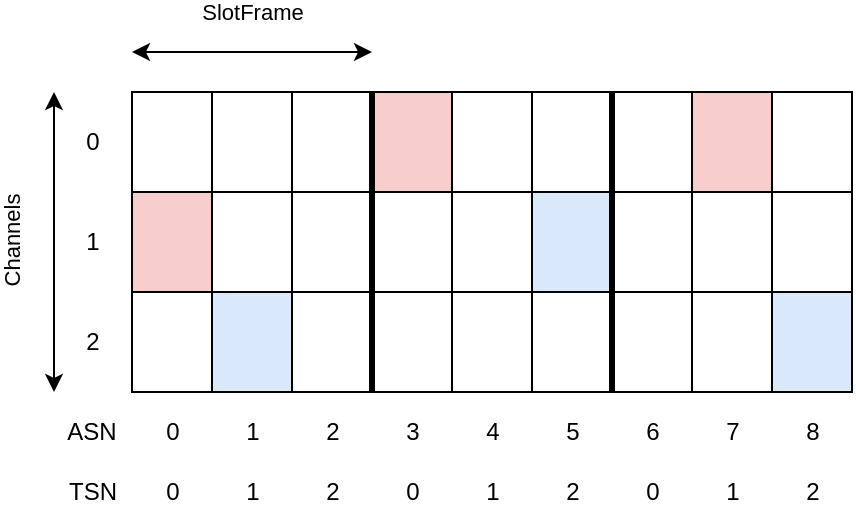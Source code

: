 <mxfile version="14.6.13" type="device"><diagram id="gU6ERCzoiFyhFFedHRuM" name="Page-1"><mxGraphModel dx="981" dy="563" grid="1" gridSize="10" guides="1" tooltips="1" connect="1" arrows="1" fold="1" page="1" pageScale="1" pageWidth="827" pageHeight="1169" math="0" shadow="0"><root><mxCell id="0"/><mxCell id="1" parent="0"/><mxCell id="VPoy2C18B4J5OdU8af74-1" value="" style="rounded=0;whiteSpace=wrap;html=1;" vertex="1" parent="1"><mxGeometry x="120" y="240" width="40" height="50" as="geometry"/></mxCell><mxCell id="VPoy2C18B4J5OdU8af74-2" value="" style="rounded=0;whiteSpace=wrap;html=1;" vertex="1" parent="1"><mxGeometry x="160" y="240" width="40" height="50" as="geometry"/></mxCell><mxCell id="VPoy2C18B4J5OdU8af74-3" value="" style="rounded=0;whiteSpace=wrap;html=1;" vertex="1" parent="1"><mxGeometry x="200" y="240" width="40" height="50" as="geometry"/></mxCell><mxCell id="VPoy2C18B4J5OdU8af74-4" value="" style="rounded=0;whiteSpace=wrap;html=1;fillColor=#f8cecc;" vertex="1" parent="1"><mxGeometry x="240" y="240" width="40" height="50" as="geometry"/></mxCell><mxCell id="VPoy2C18B4J5OdU8af74-5" value="" style="rounded=0;whiteSpace=wrap;html=1;" vertex="1" parent="1"><mxGeometry x="280" y="240" width="40" height="50" as="geometry"/></mxCell><mxCell id="VPoy2C18B4J5OdU8af74-6" value="" style="rounded=0;whiteSpace=wrap;html=1;" vertex="1" parent="1"><mxGeometry x="320" y="240" width="40" height="50" as="geometry"/></mxCell><mxCell id="VPoy2C18B4J5OdU8af74-7" value="" style="rounded=0;whiteSpace=wrap;html=1;" vertex="1" parent="1"><mxGeometry x="360" y="240" width="40" height="50" as="geometry"/></mxCell><mxCell id="VPoy2C18B4J5OdU8af74-8" value="" style="rounded=0;whiteSpace=wrap;html=1;fillColor=#f8cecc;" vertex="1" parent="1"><mxGeometry x="400" y="240" width="40" height="50" as="geometry"/></mxCell><mxCell id="VPoy2C18B4J5OdU8af74-9" value="" style="rounded=0;whiteSpace=wrap;html=1;" vertex="1" parent="1"><mxGeometry x="440" y="240" width="40" height="50" as="geometry"/></mxCell><mxCell id="VPoy2C18B4J5OdU8af74-11" value="" style="rounded=0;whiteSpace=wrap;html=1;fillColor=#f8cecc;" vertex="1" parent="1"><mxGeometry x="120" y="290" width="40" height="50" as="geometry"/></mxCell><mxCell id="VPoy2C18B4J5OdU8af74-12" value="" style="rounded=0;whiteSpace=wrap;html=1;" vertex="1" parent="1"><mxGeometry x="160" y="290" width="40" height="50" as="geometry"/></mxCell><mxCell id="VPoy2C18B4J5OdU8af74-13" value="" style="rounded=0;whiteSpace=wrap;html=1;" vertex="1" parent="1"><mxGeometry x="200" y="290" width="40" height="50" as="geometry"/></mxCell><mxCell id="VPoy2C18B4J5OdU8af74-14" value="" style="rounded=0;whiteSpace=wrap;html=1;" vertex="1" parent="1"><mxGeometry x="240" y="290" width="40" height="50" as="geometry"/></mxCell><mxCell id="VPoy2C18B4J5OdU8af74-15" value="" style="rounded=0;whiteSpace=wrap;html=1;" vertex="1" parent="1"><mxGeometry x="280" y="290" width="40" height="50" as="geometry"/></mxCell><mxCell id="VPoy2C18B4J5OdU8af74-16" value="" style="rounded=0;whiteSpace=wrap;html=1;fillColor=#dae8fc;" vertex="1" parent="1"><mxGeometry x="320" y="290" width="40" height="50" as="geometry"/></mxCell><mxCell id="VPoy2C18B4J5OdU8af74-17" value="" style="rounded=0;whiteSpace=wrap;html=1;" vertex="1" parent="1"><mxGeometry x="360" y="290" width="40" height="50" as="geometry"/></mxCell><mxCell id="VPoy2C18B4J5OdU8af74-18" value="" style="rounded=0;whiteSpace=wrap;html=1;" vertex="1" parent="1"><mxGeometry x="400" y="290" width="40" height="50" as="geometry"/></mxCell><mxCell id="VPoy2C18B4J5OdU8af74-19" value="" style="rounded=0;whiteSpace=wrap;html=1;" vertex="1" parent="1"><mxGeometry x="440" y="290" width="40" height="50" as="geometry"/></mxCell><mxCell id="VPoy2C18B4J5OdU8af74-20" value="" style="rounded=0;whiteSpace=wrap;html=1;" vertex="1" parent="1"><mxGeometry x="120" y="340" width="40" height="50" as="geometry"/></mxCell><mxCell id="VPoy2C18B4J5OdU8af74-21" value="" style="rounded=0;whiteSpace=wrap;html=1;fillColor=#dae8fc;" vertex="1" parent="1"><mxGeometry x="160" y="340" width="40" height="50" as="geometry"/></mxCell><mxCell id="VPoy2C18B4J5OdU8af74-22" value="" style="rounded=0;whiteSpace=wrap;html=1;" vertex="1" parent="1"><mxGeometry x="200" y="340" width="40" height="50" as="geometry"/></mxCell><mxCell id="VPoy2C18B4J5OdU8af74-23" value="" style="rounded=0;whiteSpace=wrap;html=1;" vertex="1" parent="1"><mxGeometry x="240" y="340" width="40" height="50" as="geometry"/></mxCell><mxCell id="VPoy2C18B4J5OdU8af74-24" value="" style="rounded=0;whiteSpace=wrap;html=1;" vertex="1" parent="1"><mxGeometry x="280" y="340" width="40" height="50" as="geometry"/></mxCell><mxCell id="VPoy2C18B4J5OdU8af74-25" value="" style="rounded=0;whiteSpace=wrap;html=1;" vertex="1" parent="1"><mxGeometry x="320" y="340" width="40" height="50" as="geometry"/></mxCell><mxCell id="VPoy2C18B4J5OdU8af74-26" value="" style="rounded=0;whiteSpace=wrap;html=1;" vertex="1" parent="1"><mxGeometry x="360" y="340" width="40" height="50" as="geometry"/></mxCell><mxCell id="VPoy2C18B4J5OdU8af74-27" value="" style="rounded=0;whiteSpace=wrap;html=1;" vertex="1" parent="1"><mxGeometry x="400" y="340" width="40" height="50" as="geometry"/></mxCell><mxCell id="VPoy2C18B4J5OdU8af74-28" value="" style="rounded=0;whiteSpace=wrap;html=1;fillColor=#dae8fc;" vertex="1" parent="1"><mxGeometry x="440" y="340" width="40" height="50" as="geometry"/></mxCell><mxCell id="VPoy2C18B4J5OdU8af74-29" value="" style="endArrow=classic;startArrow=classic;html=1;" edge="1" parent="1"><mxGeometry width="50" height="50" relative="1" as="geometry"><mxPoint x="120" y="220" as="sourcePoint"/><mxPoint x="240" y="220" as="targetPoint"/></mxGeometry></mxCell><mxCell id="VPoy2C18B4J5OdU8af74-30" value="SlotFrame" style="edgeLabel;html=1;align=center;verticalAlign=middle;resizable=0;points=[];" vertex="1" connectable="0" parent="VPoy2C18B4J5OdU8af74-29"><mxGeometry x="0.167" y="-1" relative="1" as="geometry"><mxPoint x="-10" y="-21" as="offset"/></mxGeometry></mxCell><mxCell id="VPoy2C18B4J5OdU8af74-31" value="" style="endArrow=classic;startArrow=classic;html=1;" edge="1" parent="1"><mxGeometry width="50" height="50" relative="1" as="geometry"><mxPoint x="81" y="240" as="sourcePoint"/><mxPoint x="81" y="390" as="targetPoint"/></mxGeometry></mxCell><mxCell id="VPoy2C18B4J5OdU8af74-32" value="Channels" style="edgeLabel;html=1;align=center;verticalAlign=middle;resizable=0;points=[];rotation=-90;" vertex="1" connectable="0" parent="VPoy2C18B4J5OdU8af74-31"><mxGeometry x="0.167" y="-1" relative="1" as="geometry"><mxPoint x="-20" y="-13" as="offset"/></mxGeometry></mxCell><mxCell id="VPoy2C18B4J5OdU8af74-34" value="1" style="text;html=1;align=center;verticalAlign=middle;resizable=0;points=[];autosize=1;strokeColor=none;" vertex="1" parent="1"><mxGeometry x="170" y="400" width="20" height="20" as="geometry"/></mxCell><mxCell id="VPoy2C18B4J5OdU8af74-35" value="2" style="text;html=1;align=center;verticalAlign=middle;resizable=0;points=[];autosize=1;strokeColor=none;" vertex="1" parent="1"><mxGeometry x="210" y="400" width="20" height="20" as="geometry"/></mxCell><mxCell id="VPoy2C18B4J5OdU8af74-36" value="3" style="text;html=1;align=center;verticalAlign=middle;resizable=0;points=[];autosize=1;strokeColor=none;" vertex="1" parent="1"><mxGeometry x="250" y="400" width="20" height="20" as="geometry"/></mxCell><mxCell id="VPoy2C18B4J5OdU8af74-37" value="4" style="text;html=1;align=center;verticalAlign=middle;resizable=0;points=[];autosize=1;strokeColor=none;" vertex="1" parent="1"><mxGeometry x="290" y="400" width="20" height="20" as="geometry"/></mxCell><mxCell id="VPoy2C18B4J5OdU8af74-38" value="5" style="text;html=1;align=center;verticalAlign=middle;resizable=0;points=[];autosize=1;strokeColor=none;" vertex="1" parent="1"><mxGeometry x="330" y="400" width="20" height="20" as="geometry"/></mxCell><mxCell id="VPoy2C18B4J5OdU8af74-39" value="6" style="text;html=1;align=center;verticalAlign=middle;resizable=0;points=[];autosize=1;strokeColor=none;" vertex="1" parent="1"><mxGeometry x="370" y="400" width="20" height="20" as="geometry"/></mxCell><mxCell id="VPoy2C18B4J5OdU8af74-40" value="7" style="text;html=1;align=center;verticalAlign=middle;resizable=0;points=[];autosize=1;strokeColor=none;" vertex="1" parent="1"><mxGeometry x="410" y="400" width="20" height="20" as="geometry"/></mxCell><mxCell id="VPoy2C18B4J5OdU8af74-41" value="8" style="text;html=1;align=center;verticalAlign=middle;resizable=0;points=[];autosize=1;strokeColor=none;" vertex="1" parent="1"><mxGeometry x="450" y="400" width="20" height="20" as="geometry"/></mxCell><mxCell id="VPoy2C18B4J5OdU8af74-42" value="0" style="text;html=1;align=center;verticalAlign=middle;resizable=0;points=[];autosize=1;strokeColor=none;" vertex="1" parent="1"><mxGeometry x="130" y="400" width="20" height="20" as="geometry"/></mxCell><mxCell id="VPoy2C18B4J5OdU8af74-46" value="1" style="text;html=1;align=center;verticalAlign=middle;resizable=0;points=[];autosize=1;strokeColor=none;" vertex="1" parent="1"><mxGeometry x="170" y="430" width="20" height="20" as="geometry"/></mxCell><mxCell id="VPoy2C18B4J5OdU8af74-47" value="2" style="text;html=1;align=center;verticalAlign=middle;resizable=0;points=[];autosize=1;strokeColor=none;" vertex="1" parent="1"><mxGeometry x="210" y="430" width="20" height="20" as="geometry"/></mxCell><mxCell id="VPoy2C18B4J5OdU8af74-48" value="0" style="text;html=1;align=center;verticalAlign=middle;resizable=0;points=[];autosize=1;strokeColor=none;" vertex="1" parent="1"><mxGeometry x="130" y="430" width="20" height="20" as="geometry"/></mxCell><mxCell id="VPoy2C18B4J5OdU8af74-49" value="1" style="text;html=1;align=center;verticalAlign=middle;resizable=0;points=[];autosize=1;strokeColor=none;" vertex="1" parent="1"><mxGeometry x="290" y="430" width="20" height="20" as="geometry"/></mxCell><mxCell id="VPoy2C18B4J5OdU8af74-50" value="2" style="text;html=1;align=center;verticalAlign=middle;resizable=0;points=[];autosize=1;strokeColor=none;" vertex="1" parent="1"><mxGeometry x="330" y="430" width="20" height="20" as="geometry"/></mxCell><mxCell id="VPoy2C18B4J5OdU8af74-51" value="0" style="text;html=1;align=center;verticalAlign=middle;resizable=0;points=[];autosize=1;strokeColor=none;" vertex="1" parent="1"><mxGeometry x="250" y="430" width="20" height="20" as="geometry"/></mxCell><mxCell id="VPoy2C18B4J5OdU8af74-52" value="1" style="text;html=1;align=center;verticalAlign=middle;resizable=0;points=[];autosize=1;strokeColor=none;" vertex="1" parent="1"><mxGeometry x="410" y="430" width="20" height="20" as="geometry"/></mxCell><mxCell id="VPoy2C18B4J5OdU8af74-53" value="2" style="text;html=1;align=center;verticalAlign=middle;resizable=0;points=[];autosize=1;strokeColor=none;" vertex="1" parent="1"><mxGeometry x="450" y="430" width="20" height="20" as="geometry"/></mxCell><mxCell id="VPoy2C18B4J5OdU8af74-54" value="0" style="text;html=1;align=center;verticalAlign=middle;resizable=0;points=[];autosize=1;strokeColor=none;" vertex="1" parent="1"><mxGeometry x="370" y="430" width="20" height="20" as="geometry"/></mxCell><mxCell id="VPoy2C18B4J5OdU8af74-55" value="" style="endArrow=none;html=1;entryX=0;entryY=0;entryDx=0;entryDy=0;exitX=0;exitY=1;exitDx=0;exitDy=0;strokeWidth=3;" edge="1" parent="1" source="VPoy2C18B4J5OdU8af74-23" target="VPoy2C18B4J5OdU8af74-4"><mxGeometry width="50" height="50" relative="1" as="geometry"><mxPoint x="320" y="440" as="sourcePoint"/><mxPoint x="370" y="390" as="targetPoint"/></mxGeometry></mxCell><mxCell id="VPoy2C18B4J5OdU8af74-56" value="" style="endArrow=none;html=1;strokeWidth=3;entryX=1;entryY=0;entryDx=0;entryDy=0;exitX=0;exitY=1;exitDx=0;exitDy=0;" edge="1" parent="1" source="VPoy2C18B4J5OdU8af74-26" target="VPoy2C18B4J5OdU8af74-6"><mxGeometry width="50" height="50" relative="1" as="geometry"><mxPoint x="320" y="440" as="sourcePoint"/><mxPoint x="370" y="390" as="targetPoint"/></mxGeometry></mxCell><mxCell id="VPoy2C18B4J5OdU8af74-57" value="ASN" style="text;html=1;strokeColor=none;fillColor=none;align=center;verticalAlign=middle;whiteSpace=wrap;rounded=0;" vertex="1" parent="1"><mxGeometry x="80" y="400" width="40" height="20" as="geometry"/></mxCell><mxCell id="VPoy2C18B4J5OdU8af74-58" value="TSN" style="text;html=1;align=center;verticalAlign=middle;resizable=0;points=[];autosize=1;strokeColor=none;" vertex="1" parent="1"><mxGeometry x="80" y="430" width="40" height="20" as="geometry"/></mxCell><mxCell id="VPoy2C18B4J5OdU8af74-59" value="0" style="text;html=1;align=center;verticalAlign=middle;resizable=0;points=[];autosize=1;strokeColor=none;" vertex="1" parent="1"><mxGeometry x="90" y="255" width="20" height="20" as="geometry"/></mxCell><mxCell id="VPoy2C18B4J5OdU8af74-60" value="1" style="text;html=1;align=center;verticalAlign=middle;resizable=0;points=[];autosize=1;strokeColor=none;" vertex="1" parent="1"><mxGeometry x="90" y="305" width="20" height="20" as="geometry"/></mxCell><mxCell id="VPoy2C18B4J5OdU8af74-61" value="2" style="text;html=1;align=center;verticalAlign=middle;resizable=0;points=[];autosize=1;strokeColor=none;" vertex="1" parent="1"><mxGeometry x="90" y="355" width="20" height="20" as="geometry"/></mxCell></root></mxGraphModel></diagram></mxfile>
